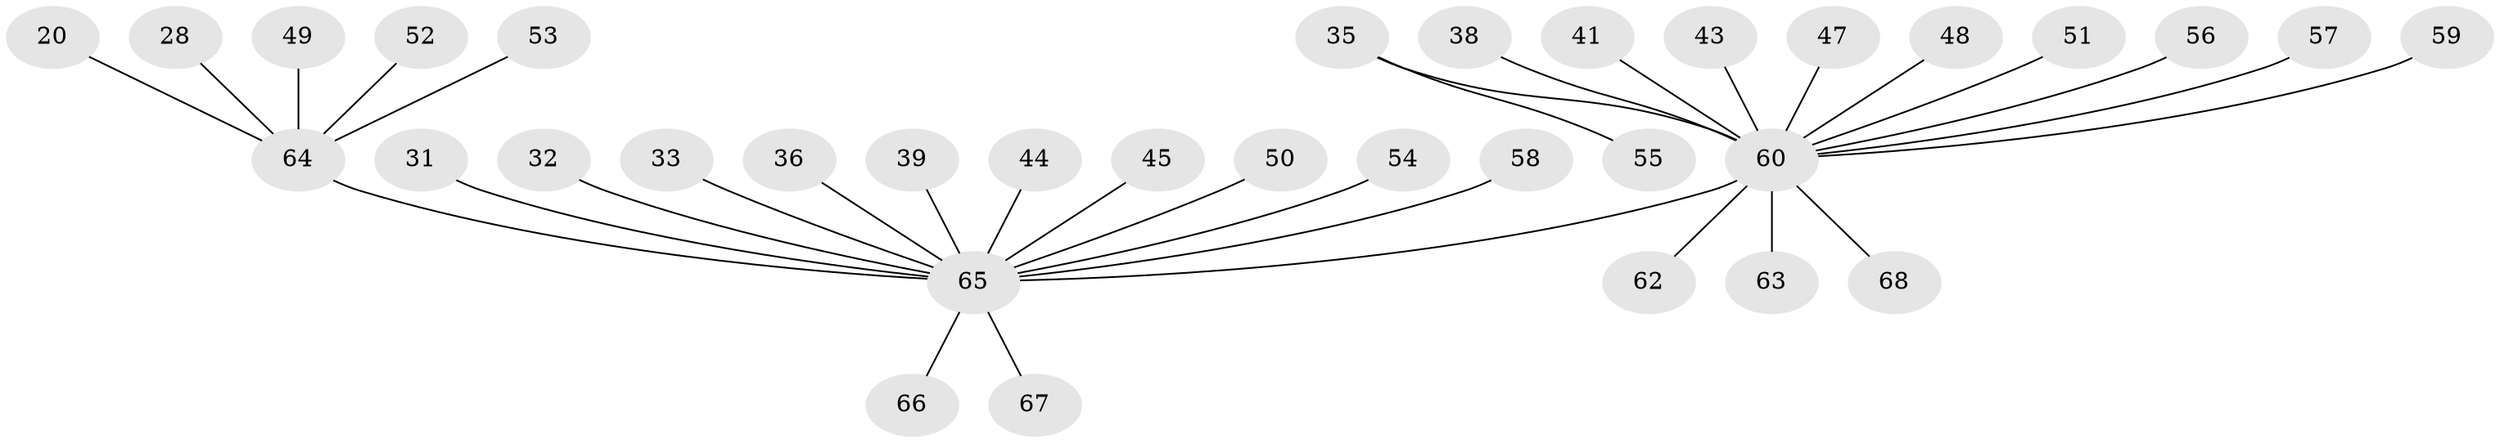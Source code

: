// original degree distribution, {8: 0.029411764705882353, 13: 0.014705882352941176, 4: 0.029411764705882353, 2: 0.25, 3: 0.07352941176470588, 1: 0.5735294117647058, 11: 0.014705882352941176, 10: 0.014705882352941176}
// Generated by graph-tools (version 1.1) at 2025/48/03/09/25 04:48:00]
// undirected, 34 vertices, 33 edges
graph export_dot {
graph [start="1"]
  node [color=gray90,style=filled];
  20 [super="+7"];
  28 [super="+27"];
  31;
  32 [super="+10+15"];
  33;
  35;
  36 [super="+11"];
  38 [super="+26"];
  39;
  41;
  43 [super="+42"];
  44;
  45;
  47;
  48 [super="+37"];
  49 [super="+5"];
  50 [super="+34"];
  51;
  52 [super="+46"];
  53;
  54 [super="+16"];
  55;
  56;
  57 [super="+40"];
  58;
  59;
  60 [super="+17+12+22+29"];
  62 [super="+61"];
  63;
  64 [super="+18+23+3"];
  65 [super="+8+6+9"];
  66;
  67;
  68;
  20 -- 64;
  28 -- 64;
  31 -- 65;
  32 -- 65;
  33 -- 65;
  35 -- 55;
  35 -- 60 [weight=2];
  36 -- 65;
  38 -- 60;
  39 -- 65;
  41 -- 60;
  43 -- 60;
  44 -- 65;
  45 -- 65;
  47 -- 60;
  48 -- 60;
  49 -- 64;
  50 -- 65;
  51 -- 60;
  52 -- 64;
  53 -- 64;
  54 -- 65;
  56 -- 60;
  57 -- 60;
  58 -- 65;
  59 -- 60;
  60 -- 68;
  60 -- 63 [weight=2];
  60 -- 62;
  60 -- 65 [weight=3];
  64 -- 65 [weight=3];
  65 -- 66;
  65 -- 67;
}
